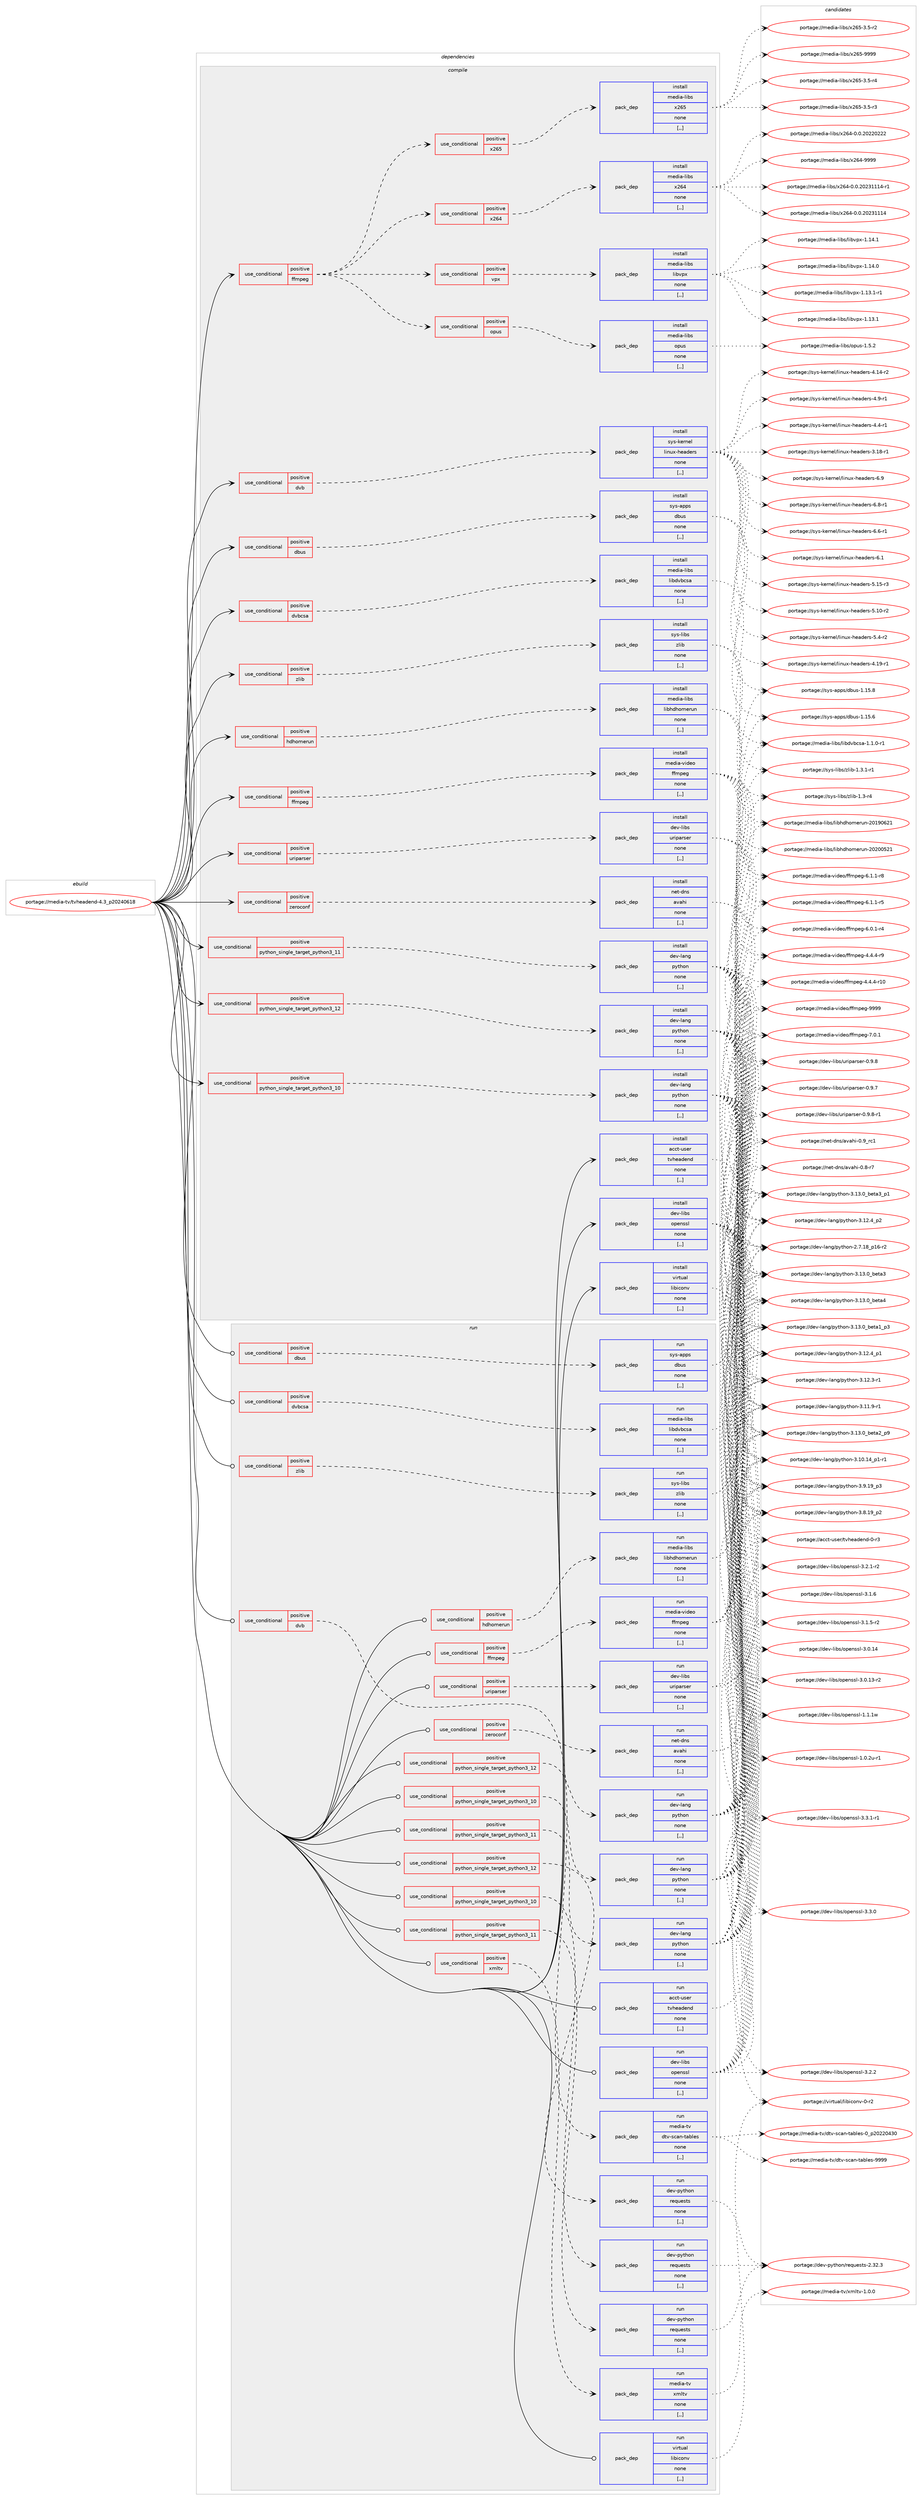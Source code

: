 digraph prolog {

# *************
# Graph options
# *************

newrank=true;
concentrate=true;
compound=true;
graph [rankdir=LR,fontname=Helvetica,fontsize=10,ranksep=1.5];#, ranksep=2.5, nodesep=0.2];
edge  [arrowhead=vee];
node  [fontname=Helvetica,fontsize=10];

# **********
# The ebuild
# **********

subgraph cluster_leftcol {
color=gray;
label=<<i>ebuild</i>>;
id [label="portage://media-tv/tvheadend-4.3_p20240618", color=red, width=4, href="../media-tv/tvheadend-4.3_p20240618.svg"];
}

# ****************
# The dependencies
# ****************

subgraph cluster_midcol {
color=gray;
label=<<i>dependencies</i>>;
subgraph cluster_compile {
fillcolor="#eeeeee";
style=filled;
label=<<i>compile</i>>;
subgraph cond82391 {
dependency324276 [label=<<TABLE BORDER="0" CELLBORDER="1" CELLSPACING="0" CELLPADDING="4"><TR><TD ROWSPAN="3" CELLPADDING="10">use_conditional</TD></TR><TR><TD>positive</TD></TR><TR><TD>dbus</TD></TR></TABLE>>, shape=none, color=red];
subgraph pack239380 {
dependency324277 [label=<<TABLE BORDER="0" CELLBORDER="1" CELLSPACING="0" CELLPADDING="4" WIDTH="220"><TR><TD ROWSPAN="6" CELLPADDING="30">pack_dep</TD></TR><TR><TD WIDTH="110">install</TD></TR><TR><TD>sys-apps</TD></TR><TR><TD>dbus</TD></TR><TR><TD>none</TD></TR><TR><TD>[,,]</TD></TR></TABLE>>, shape=none, color=blue];
}
dependency324276:e -> dependency324277:w [weight=20,style="dashed",arrowhead="vee"];
}
id:e -> dependency324276:w [weight=20,style="solid",arrowhead="vee"];
subgraph cond82392 {
dependency324278 [label=<<TABLE BORDER="0" CELLBORDER="1" CELLSPACING="0" CELLPADDING="4"><TR><TD ROWSPAN="3" CELLPADDING="10">use_conditional</TD></TR><TR><TD>positive</TD></TR><TR><TD>dvb</TD></TR></TABLE>>, shape=none, color=red];
subgraph pack239381 {
dependency324279 [label=<<TABLE BORDER="0" CELLBORDER="1" CELLSPACING="0" CELLPADDING="4" WIDTH="220"><TR><TD ROWSPAN="6" CELLPADDING="30">pack_dep</TD></TR><TR><TD WIDTH="110">install</TD></TR><TR><TD>sys-kernel</TD></TR><TR><TD>linux-headers</TD></TR><TR><TD>none</TD></TR><TR><TD>[,,]</TD></TR></TABLE>>, shape=none, color=blue];
}
dependency324278:e -> dependency324279:w [weight=20,style="dashed",arrowhead="vee"];
}
id:e -> dependency324278:w [weight=20,style="solid",arrowhead="vee"];
subgraph cond82393 {
dependency324280 [label=<<TABLE BORDER="0" CELLBORDER="1" CELLSPACING="0" CELLPADDING="4"><TR><TD ROWSPAN="3" CELLPADDING="10">use_conditional</TD></TR><TR><TD>positive</TD></TR><TR><TD>dvbcsa</TD></TR></TABLE>>, shape=none, color=red];
subgraph pack239382 {
dependency324281 [label=<<TABLE BORDER="0" CELLBORDER="1" CELLSPACING="0" CELLPADDING="4" WIDTH="220"><TR><TD ROWSPAN="6" CELLPADDING="30">pack_dep</TD></TR><TR><TD WIDTH="110">install</TD></TR><TR><TD>media-libs</TD></TR><TR><TD>libdvbcsa</TD></TR><TR><TD>none</TD></TR><TR><TD>[,,]</TD></TR></TABLE>>, shape=none, color=blue];
}
dependency324280:e -> dependency324281:w [weight=20,style="dashed",arrowhead="vee"];
}
id:e -> dependency324280:w [weight=20,style="solid",arrowhead="vee"];
subgraph cond82394 {
dependency324282 [label=<<TABLE BORDER="0" CELLBORDER="1" CELLSPACING="0" CELLPADDING="4"><TR><TD ROWSPAN="3" CELLPADDING="10">use_conditional</TD></TR><TR><TD>positive</TD></TR><TR><TD>ffmpeg</TD></TR></TABLE>>, shape=none, color=red];
subgraph cond82395 {
dependency324283 [label=<<TABLE BORDER="0" CELLBORDER="1" CELLSPACING="0" CELLPADDING="4"><TR><TD ROWSPAN="3" CELLPADDING="10">use_conditional</TD></TR><TR><TD>positive</TD></TR><TR><TD>opus</TD></TR></TABLE>>, shape=none, color=red];
subgraph pack239383 {
dependency324284 [label=<<TABLE BORDER="0" CELLBORDER="1" CELLSPACING="0" CELLPADDING="4" WIDTH="220"><TR><TD ROWSPAN="6" CELLPADDING="30">pack_dep</TD></TR><TR><TD WIDTH="110">install</TD></TR><TR><TD>media-libs</TD></TR><TR><TD>opus</TD></TR><TR><TD>none</TD></TR><TR><TD>[,,]</TD></TR></TABLE>>, shape=none, color=blue];
}
dependency324283:e -> dependency324284:w [weight=20,style="dashed",arrowhead="vee"];
}
dependency324282:e -> dependency324283:w [weight=20,style="dashed",arrowhead="vee"];
subgraph cond82396 {
dependency324285 [label=<<TABLE BORDER="0" CELLBORDER="1" CELLSPACING="0" CELLPADDING="4"><TR><TD ROWSPAN="3" CELLPADDING="10">use_conditional</TD></TR><TR><TD>positive</TD></TR><TR><TD>vpx</TD></TR></TABLE>>, shape=none, color=red];
subgraph pack239384 {
dependency324286 [label=<<TABLE BORDER="0" CELLBORDER="1" CELLSPACING="0" CELLPADDING="4" WIDTH="220"><TR><TD ROWSPAN="6" CELLPADDING="30">pack_dep</TD></TR><TR><TD WIDTH="110">install</TD></TR><TR><TD>media-libs</TD></TR><TR><TD>libvpx</TD></TR><TR><TD>none</TD></TR><TR><TD>[,,]</TD></TR></TABLE>>, shape=none, color=blue];
}
dependency324285:e -> dependency324286:w [weight=20,style="dashed",arrowhead="vee"];
}
dependency324282:e -> dependency324285:w [weight=20,style="dashed",arrowhead="vee"];
subgraph cond82397 {
dependency324287 [label=<<TABLE BORDER="0" CELLBORDER="1" CELLSPACING="0" CELLPADDING="4"><TR><TD ROWSPAN="3" CELLPADDING="10">use_conditional</TD></TR><TR><TD>positive</TD></TR><TR><TD>x264</TD></TR></TABLE>>, shape=none, color=red];
subgraph pack239385 {
dependency324288 [label=<<TABLE BORDER="0" CELLBORDER="1" CELLSPACING="0" CELLPADDING="4" WIDTH="220"><TR><TD ROWSPAN="6" CELLPADDING="30">pack_dep</TD></TR><TR><TD WIDTH="110">install</TD></TR><TR><TD>media-libs</TD></TR><TR><TD>x264</TD></TR><TR><TD>none</TD></TR><TR><TD>[,,]</TD></TR></TABLE>>, shape=none, color=blue];
}
dependency324287:e -> dependency324288:w [weight=20,style="dashed",arrowhead="vee"];
}
dependency324282:e -> dependency324287:w [weight=20,style="dashed",arrowhead="vee"];
subgraph cond82398 {
dependency324289 [label=<<TABLE BORDER="0" CELLBORDER="1" CELLSPACING="0" CELLPADDING="4"><TR><TD ROWSPAN="3" CELLPADDING="10">use_conditional</TD></TR><TR><TD>positive</TD></TR><TR><TD>x265</TD></TR></TABLE>>, shape=none, color=red];
subgraph pack239386 {
dependency324290 [label=<<TABLE BORDER="0" CELLBORDER="1" CELLSPACING="0" CELLPADDING="4" WIDTH="220"><TR><TD ROWSPAN="6" CELLPADDING="30">pack_dep</TD></TR><TR><TD WIDTH="110">install</TD></TR><TR><TD>media-libs</TD></TR><TR><TD>x265</TD></TR><TR><TD>none</TD></TR><TR><TD>[,,]</TD></TR></TABLE>>, shape=none, color=blue];
}
dependency324289:e -> dependency324290:w [weight=20,style="dashed",arrowhead="vee"];
}
dependency324282:e -> dependency324289:w [weight=20,style="dashed",arrowhead="vee"];
}
id:e -> dependency324282:w [weight=20,style="solid",arrowhead="vee"];
subgraph cond82399 {
dependency324291 [label=<<TABLE BORDER="0" CELLBORDER="1" CELLSPACING="0" CELLPADDING="4"><TR><TD ROWSPAN="3" CELLPADDING="10">use_conditional</TD></TR><TR><TD>positive</TD></TR><TR><TD>ffmpeg</TD></TR></TABLE>>, shape=none, color=red];
subgraph pack239387 {
dependency324292 [label=<<TABLE BORDER="0" CELLBORDER="1" CELLSPACING="0" CELLPADDING="4" WIDTH="220"><TR><TD ROWSPAN="6" CELLPADDING="30">pack_dep</TD></TR><TR><TD WIDTH="110">install</TD></TR><TR><TD>media-video</TD></TR><TR><TD>ffmpeg</TD></TR><TR><TD>none</TD></TR><TR><TD>[,,]</TD></TR></TABLE>>, shape=none, color=blue];
}
dependency324291:e -> dependency324292:w [weight=20,style="dashed",arrowhead="vee"];
}
id:e -> dependency324291:w [weight=20,style="solid",arrowhead="vee"];
subgraph cond82400 {
dependency324293 [label=<<TABLE BORDER="0" CELLBORDER="1" CELLSPACING="0" CELLPADDING="4"><TR><TD ROWSPAN="3" CELLPADDING="10">use_conditional</TD></TR><TR><TD>positive</TD></TR><TR><TD>hdhomerun</TD></TR></TABLE>>, shape=none, color=red];
subgraph pack239388 {
dependency324294 [label=<<TABLE BORDER="0" CELLBORDER="1" CELLSPACING="0" CELLPADDING="4" WIDTH="220"><TR><TD ROWSPAN="6" CELLPADDING="30">pack_dep</TD></TR><TR><TD WIDTH="110">install</TD></TR><TR><TD>media-libs</TD></TR><TR><TD>libhdhomerun</TD></TR><TR><TD>none</TD></TR><TR><TD>[,,]</TD></TR></TABLE>>, shape=none, color=blue];
}
dependency324293:e -> dependency324294:w [weight=20,style="dashed",arrowhead="vee"];
}
id:e -> dependency324293:w [weight=20,style="solid",arrowhead="vee"];
subgraph cond82401 {
dependency324295 [label=<<TABLE BORDER="0" CELLBORDER="1" CELLSPACING="0" CELLPADDING="4"><TR><TD ROWSPAN="3" CELLPADDING="10">use_conditional</TD></TR><TR><TD>positive</TD></TR><TR><TD>python_single_target_python3_10</TD></TR></TABLE>>, shape=none, color=red];
subgraph pack239389 {
dependency324296 [label=<<TABLE BORDER="0" CELLBORDER="1" CELLSPACING="0" CELLPADDING="4" WIDTH="220"><TR><TD ROWSPAN="6" CELLPADDING="30">pack_dep</TD></TR><TR><TD WIDTH="110">install</TD></TR><TR><TD>dev-lang</TD></TR><TR><TD>python</TD></TR><TR><TD>none</TD></TR><TR><TD>[,,]</TD></TR></TABLE>>, shape=none, color=blue];
}
dependency324295:e -> dependency324296:w [weight=20,style="dashed",arrowhead="vee"];
}
id:e -> dependency324295:w [weight=20,style="solid",arrowhead="vee"];
subgraph cond82402 {
dependency324297 [label=<<TABLE BORDER="0" CELLBORDER="1" CELLSPACING="0" CELLPADDING="4"><TR><TD ROWSPAN="3" CELLPADDING="10">use_conditional</TD></TR><TR><TD>positive</TD></TR><TR><TD>python_single_target_python3_11</TD></TR></TABLE>>, shape=none, color=red];
subgraph pack239390 {
dependency324298 [label=<<TABLE BORDER="0" CELLBORDER="1" CELLSPACING="0" CELLPADDING="4" WIDTH="220"><TR><TD ROWSPAN="6" CELLPADDING="30">pack_dep</TD></TR><TR><TD WIDTH="110">install</TD></TR><TR><TD>dev-lang</TD></TR><TR><TD>python</TD></TR><TR><TD>none</TD></TR><TR><TD>[,,]</TD></TR></TABLE>>, shape=none, color=blue];
}
dependency324297:e -> dependency324298:w [weight=20,style="dashed",arrowhead="vee"];
}
id:e -> dependency324297:w [weight=20,style="solid",arrowhead="vee"];
subgraph cond82403 {
dependency324299 [label=<<TABLE BORDER="0" CELLBORDER="1" CELLSPACING="0" CELLPADDING="4"><TR><TD ROWSPAN="3" CELLPADDING="10">use_conditional</TD></TR><TR><TD>positive</TD></TR><TR><TD>python_single_target_python3_12</TD></TR></TABLE>>, shape=none, color=red];
subgraph pack239391 {
dependency324300 [label=<<TABLE BORDER="0" CELLBORDER="1" CELLSPACING="0" CELLPADDING="4" WIDTH="220"><TR><TD ROWSPAN="6" CELLPADDING="30">pack_dep</TD></TR><TR><TD WIDTH="110">install</TD></TR><TR><TD>dev-lang</TD></TR><TR><TD>python</TD></TR><TR><TD>none</TD></TR><TR><TD>[,,]</TD></TR></TABLE>>, shape=none, color=blue];
}
dependency324299:e -> dependency324300:w [weight=20,style="dashed",arrowhead="vee"];
}
id:e -> dependency324299:w [weight=20,style="solid",arrowhead="vee"];
subgraph cond82404 {
dependency324301 [label=<<TABLE BORDER="0" CELLBORDER="1" CELLSPACING="0" CELLPADDING="4"><TR><TD ROWSPAN="3" CELLPADDING="10">use_conditional</TD></TR><TR><TD>positive</TD></TR><TR><TD>uriparser</TD></TR></TABLE>>, shape=none, color=red];
subgraph pack239392 {
dependency324302 [label=<<TABLE BORDER="0" CELLBORDER="1" CELLSPACING="0" CELLPADDING="4" WIDTH="220"><TR><TD ROWSPAN="6" CELLPADDING="30">pack_dep</TD></TR><TR><TD WIDTH="110">install</TD></TR><TR><TD>dev-libs</TD></TR><TR><TD>uriparser</TD></TR><TR><TD>none</TD></TR><TR><TD>[,,]</TD></TR></TABLE>>, shape=none, color=blue];
}
dependency324301:e -> dependency324302:w [weight=20,style="dashed",arrowhead="vee"];
}
id:e -> dependency324301:w [weight=20,style="solid",arrowhead="vee"];
subgraph cond82405 {
dependency324303 [label=<<TABLE BORDER="0" CELLBORDER="1" CELLSPACING="0" CELLPADDING="4"><TR><TD ROWSPAN="3" CELLPADDING="10">use_conditional</TD></TR><TR><TD>positive</TD></TR><TR><TD>zeroconf</TD></TR></TABLE>>, shape=none, color=red];
subgraph pack239393 {
dependency324304 [label=<<TABLE BORDER="0" CELLBORDER="1" CELLSPACING="0" CELLPADDING="4" WIDTH="220"><TR><TD ROWSPAN="6" CELLPADDING="30">pack_dep</TD></TR><TR><TD WIDTH="110">install</TD></TR><TR><TD>net-dns</TD></TR><TR><TD>avahi</TD></TR><TR><TD>none</TD></TR><TR><TD>[,,]</TD></TR></TABLE>>, shape=none, color=blue];
}
dependency324303:e -> dependency324304:w [weight=20,style="dashed",arrowhead="vee"];
}
id:e -> dependency324303:w [weight=20,style="solid",arrowhead="vee"];
subgraph cond82406 {
dependency324305 [label=<<TABLE BORDER="0" CELLBORDER="1" CELLSPACING="0" CELLPADDING="4"><TR><TD ROWSPAN="3" CELLPADDING="10">use_conditional</TD></TR><TR><TD>positive</TD></TR><TR><TD>zlib</TD></TR></TABLE>>, shape=none, color=red];
subgraph pack239394 {
dependency324306 [label=<<TABLE BORDER="0" CELLBORDER="1" CELLSPACING="0" CELLPADDING="4" WIDTH="220"><TR><TD ROWSPAN="6" CELLPADDING="30">pack_dep</TD></TR><TR><TD WIDTH="110">install</TD></TR><TR><TD>sys-libs</TD></TR><TR><TD>zlib</TD></TR><TR><TD>none</TD></TR><TR><TD>[,,]</TD></TR></TABLE>>, shape=none, color=blue];
}
dependency324305:e -> dependency324306:w [weight=20,style="dashed",arrowhead="vee"];
}
id:e -> dependency324305:w [weight=20,style="solid",arrowhead="vee"];
subgraph pack239395 {
dependency324307 [label=<<TABLE BORDER="0" CELLBORDER="1" CELLSPACING="0" CELLPADDING="4" WIDTH="220"><TR><TD ROWSPAN="6" CELLPADDING="30">pack_dep</TD></TR><TR><TD WIDTH="110">install</TD></TR><TR><TD>acct-user</TD></TR><TR><TD>tvheadend</TD></TR><TR><TD>none</TD></TR><TR><TD>[,,]</TD></TR></TABLE>>, shape=none, color=blue];
}
id:e -> dependency324307:w [weight=20,style="solid",arrowhead="vee"];
subgraph pack239396 {
dependency324308 [label=<<TABLE BORDER="0" CELLBORDER="1" CELLSPACING="0" CELLPADDING="4" WIDTH="220"><TR><TD ROWSPAN="6" CELLPADDING="30">pack_dep</TD></TR><TR><TD WIDTH="110">install</TD></TR><TR><TD>dev-libs</TD></TR><TR><TD>openssl</TD></TR><TR><TD>none</TD></TR><TR><TD>[,,]</TD></TR></TABLE>>, shape=none, color=blue];
}
id:e -> dependency324308:w [weight=20,style="solid",arrowhead="vee"];
subgraph pack239397 {
dependency324309 [label=<<TABLE BORDER="0" CELLBORDER="1" CELLSPACING="0" CELLPADDING="4" WIDTH="220"><TR><TD ROWSPAN="6" CELLPADDING="30">pack_dep</TD></TR><TR><TD WIDTH="110">install</TD></TR><TR><TD>virtual</TD></TR><TR><TD>libiconv</TD></TR><TR><TD>none</TD></TR><TR><TD>[,,]</TD></TR></TABLE>>, shape=none, color=blue];
}
id:e -> dependency324309:w [weight=20,style="solid",arrowhead="vee"];
}
subgraph cluster_compileandrun {
fillcolor="#eeeeee";
style=filled;
label=<<i>compile and run</i>>;
}
subgraph cluster_run {
fillcolor="#eeeeee";
style=filled;
label=<<i>run</i>>;
subgraph cond82407 {
dependency324310 [label=<<TABLE BORDER="0" CELLBORDER="1" CELLSPACING="0" CELLPADDING="4"><TR><TD ROWSPAN="3" CELLPADDING="10">use_conditional</TD></TR><TR><TD>positive</TD></TR><TR><TD>dbus</TD></TR></TABLE>>, shape=none, color=red];
subgraph pack239398 {
dependency324311 [label=<<TABLE BORDER="0" CELLBORDER="1" CELLSPACING="0" CELLPADDING="4" WIDTH="220"><TR><TD ROWSPAN="6" CELLPADDING="30">pack_dep</TD></TR><TR><TD WIDTH="110">run</TD></TR><TR><TD>sys-apps</TD></TR><TR><TD>dbus</TD></TR><TR><TD>none</TD></TR><TR><TD>[,,]</TD></TR></TABLE>>, shape=none, color=blue];
}
dependency324310:e -> dependency324311:w [weight=20,style="dashed",arrowhead="vee"];
}
id:e -> dependency324310:w [weight=20,style="solid",arrowhead="odot"];
subgraph cond82408 {
dependency324312 [label=<<TABLE BORDER="0" CELLBORDER="1" CELLSPACING="0" CELLPADDING="4"><TR><TD ROWSPAN="3" CELLPADDING="10">use_conditional</TD></TR><TR><TD>positive</TD></TR><TR><TD>dvb</TD></TR></TABLE>>, shape=none, color=red];
subgraph pack239399 {
dependency324313 [label=<<TABLE BORDER="0" CELLBORDER="1" CELLSPACING="0" CELLPADDING="4" WIDTH="220"><TR><TD ROWSPAN="6" CELLPADDING="30">pack_dep</TD></TR><TR><TD WIDTH="110">run</TD></TR><TR><TD>media-tv</TD></TR><TR><TD>dtv-scan-tables</TD></TR><TR><TD>none</TD></TR><TR><TD>[,,]</TD></TR></TABLE>>, shape=none, color=blue];
}
dependency324312:e -> dependency324313:w [weight=20,style="dashed",arrowhead="vee"];
}
id:e -> dependency324312:w [weight=20,style="solid",arrowhead="odot"];
subgraph cond82409 {
dependency324314 [label=<<TABLE BORDER="0" CELLBORDER="1" CELLSPACING="0" CELLPADDING="4"><TR><TD ROWSPAN="3" CELLPADDING="10">use_conditional</TD></TR><TR><TD>positive</TD></TR><TR><TD>dvbcsa</TD></TR></TABLE>>, shape=none, color=red];
subgraph pack239400 {
dependency324315 [label=<<TABLE BORDER="0" CELLBORDER="1" CELLSPACING="0" CELLPADDING="4" WIDTH="220"><TR><TD ROWSPAN="6" CELLPADDING="30">pack_dep</TD></TR><TR><TD WIDTH="110">run</TD></TR><TR><TD>media-libs</TD></TR><TR><TD>libdvbcsa</TD></TR><TR><TD>none</TD></TR><TR><TD>[,,]</TD></TR></TABLE>>, shape=none, color=blue];
}
dependency324314:e -> dependency324315:w [weight=20,style="dashed",arrowhead="vee"];
}
id:e -> dependency324314:w [weight=20,style="solid",arrowhead="odot"];
subgraph cond82410 {
dependency324316 [label=<<TABLE BORDER="0" CELLBORDER="1" CELLSPACING="0" CELLPADDING="4"><TR><TD ROWSPAN="3" CELLPADDING="10">use_conditional</TD></TR><TR><TD>positive</TD></TR><TR><TD>ffmpeg</TD></TR></TABLE>>, shape=none, color=red];
subgraph pack239401 {
dependency324317 [label=<<TABLE BORDER="0" CELLBORDER="1" CELLSPACING="0" CELLPADDING="4" WIDTH="220"><TR><TD ROWSPAN="6" CELLPADDING="30">pack_dep</TD></TR><TR><TD WIDTH="110">run</TD></TR><TR><TD>media-video</TD></TR><TR><TD>ffmpeg</TD></TR><TR><TD>none</TD></TR><TR><TD>[,,]</TD></TR></TABLE>>, shape=none, color=blue];
}
dependency324316:e -> dependency324317:w [weight=20,style="dashed",arrowhead="vee"];
}
id:e -> dependency324316:w [weight=20,style="solid",arrowhead="odot"];
subgraph cond82411 {
dependency324318 [label=<<TABLE BORDER="0" CELLBORDER="1" CELLSPACING="0" CELLPADDING="4"><TR><TD ROWSPAN="3" CELLPADDING="10">use_conditional</TD></TR><TR><TD>positive</TD></TR><TR><TD>hdhomerun</TD></TR></TABLE>>, shape=none, color=red];
subgraph pack239402 {
dependency324319 [label=<<TABLE BORDER="0" CELLBORDER="1" CELLSPACING="0" CELLPADDING="4" WIDTH="220"><TR><TD ROWSPAN="6" CELLPADDING="30">pack_dep</TD></TR><TR><TD WIDTH="110">run</TD></TR><TR><TD>media-libs</TD></TR><TR><TD>libhdhomerun</TD></TR><TR><TD>none</TD></TR><TR><TD>[,,]</TD></TR></TABLE>>, shape=none, color=blue];
}
dependency324318:e -> dependency324319:w [weight=20,style="dashed",arrowhead="vee"];
}
id:e -> dependency324318:w [weight=20,style="solid",arrowhead="odot"];
subgraph cond82412 {
dependency324320 [label=<<TABLE BORDER="0" CELLBORDER="1" CELLSPACING="0" CELLPADDING="4"><TR><TD ROWSPAN="3" CELLPADDING="10">use_conditional</TD></TR><TR><TD>positive</TD></TR><TR><TD>python_single_target_python3_10</TD></TR></TABLE>>, shape=none, color=red];
subgraph pack239403 {
dependency324321 [label=<<TABLE BORDER="0" CELLBORDER="1" CELLSPACING="0" CELLPADDING="4" WIDTH="220"><TR><TD ROWSPAN="6" CELLPADDING="30">pack_dep</TD></TR><TR><TD WIDTH="110">run</TD></TR><TR><TD>dev-lang</TD></TR><TR><TD>python</TD></TR><TR><TD>none</TD></TR><TR><TD>[,,]</TD></TR></TABLE>>, shape=none, color=blue];
}
dependency324320:e -> dependency324321:w [weight=20,style="dashed",arrowhead="vee"];
}
id:e -> dependency324320:w [weight=20,style="solid",arrowhead="odot"];
subgraph cond82413 {
dependency324322 [label=<<TABLE BORDER="0" CELLBORDER="1" CELLSPACING="0" CELLPADDING="4"><TR><TD ROWSPAN="3" CELLPADDING="10">use_conditional</TD></TR><TR><TD>positive</TD></TR><TR><TD>python_single_target_python3_10</TD></TR></TABLE>>, shape=none, color=red];
subgraph pack239404 {
dependency324323 [label=<<TABLE BORDER="0" CELLBORDER="1" CELLSPACING="0" CELLPADDING="4" WIDTH="220"><TR><TD ROWSPAN="6" CELLPADDING="30">pack_dep</TD></TR><TR><TD WIDTH="110">run</TD></TR><TR><TD>dev-python</TD></TR><TR><TD>requests</TD></TR><TR><TD>none</TD></TR><TR><TD>[,,]</TD></TR></TABLE>>, shape=none, color=blue];
}
dependency324322:e -> dependency324323:w [weight=20,style="dashed",arrowhead="vee"];
}
id:e -> dependency324322:w [weight=20,style="solid",arrowhead="odot"];
subgraph cond82414 {
dependency324324 [label=<<TABLE BORDER="0" CELLBORDER="1" CELLSPACING="0" CELLPADDING="4"><TR><TD ROWSPAN="3" CELLPADDING="10">use_conditional</TD></TR><TR><TD>positive</TD></TR><TR><TD>python_single_target_python3_11</TD></TR></TABLE>>, shape=none, color=red];
subgraph pack239405 {
dependency324325 [label=<<TABLE BORDER="0" CELLBORDER="1" CELLSPACING="0" CELLPADDING="4" WIDTH="220"><TR><TD ROWSPAN="6" CELLPADDING="30">pack_dep</TD></TR><TR><TD WIDTH="110">run</TD></TR><TR><TD>dev-lang</TD></TR><TR><TD>python</TD></TR><TR><TD>none</TD></TR><TR><TD>[,,]</TD></TR></TABLE>>, shape=none, color=blue];
}
dependency324324:e -> dependency324325:w [weight=20,style="dashed",arrowhead="vee"];
}
id:e -> dependency324324:w [weight=20,style="solid",arrowhead="odot"];
subgraph cond82415 {
dependency324326 [label=<<TABLE BORDER="0" CELLBORDER="1" CELLSPACING="0" CELLPADDING="4"><TR><TD ROWSPAN="3" CELLPADDING="10">use_conditional</TD></TR><TR><TD>positive</TD></TR><TR><TD>python_single_target_python3_11</TD></TR></TABLE>>, shape=none, color=red];
subgraph pack239406 {
dependency324327 [label=<<TABLE BORDER="0" CELLBORDER="1" CELLSPACING="0" CELLPADDING="4" WIDTH="220"><TR><TD ROWSPAN="6" CELLPADDING="30">pack_dep</TD></TR><TR><TD WIDTH="110">run</TD></TR><TR><TD>dev-python</TD></TR><TR><TD>requests</TD></TR><TR><TD>none</TD></TR><TR><TD>[,,]</TD></TR></TABLE>>, shape=none, color=blue];
}
dependency324326:e -> dependency324327:w [weight=20,style="dashed",arrowhead="vee"];
}
id:e -> dependency324326:w [weight=20,style="solid",arrowhead="odot"];
subgraph cond82416 {
dependency324328 [label=<<TABLE BORDER="0" CELLBORDER="1" CELLSPACING="0" CELLPADDING="4"><TR><TD ROWSPAN="3" CELLPADDING="10">use_conditional</TD></TR><TR><TD>positive</TD></TR><TR><TD>python_single_target_python3_12</TD></TR></TABLE>>, shape=none, color=red];
subgraph pack239407 {
dependency324329 [label=<<TABLE BORDER="0" CELLBORDER="1" CELLSPACING="0" CELLPADDING="4" WIDTH="220"><TR><TD ROWSPAN="6" CELLPADDING="30">pack_dep</TD></TR><TR><TD WIDTH="110">run</TD></TR><TR><TD>dev-lang</TD></TR><TR><TD>python</TD></TR><TR><TD>none</TD></TR><TR><TD>[,,]</TD></TR></TABLE>>, shape=none, color=blue];
}
dependency324328:e -> dependency324329:w [weight=20,style="dashed",arrowhead="vee"];
}
id:e -> dependency324328:w [weight=20,style="solid",arrowhead="odot"];
subgraph cond82417 {
dependency324330 [label=<<TABLE BORDER="0" CELLBORDER="1" CELLSPACING="0" CELLPADDING="4"><TR><TD ROWSPAN="3" CELLPADDING="10">use_conditional</TD></TR><TR><TD>positive</TD></TR><TR><TD>python_single_target_python3_12</TD></TR></TABLE>>, shape=none, color=red];
subgraph pack239408 {
dependency324331 [label=<<TABLE BORDER="0" CELLBORDER="1" CELLSPACING="0" CELLPADDING="4" WIDTH="220"><TR><TD ROWSPAN="6" CELLPADDING="30">pack_dep</TD></TR><TR><TD WIDTH="110">run</TD></TR><TR><TD>dev-python</TD></TR><TR><TD>requests</TD></TR><TR><TD>none</TD></TR><TR><TD>[,,]</TD></TR></TABLE>>, shape=none, color=blue];
}
dependency324330:e -> dependency324331:w [weight=20,style="dashed",arrowhead="vee"];
}
id:e -> dependency324330:w [weight=20,style="solid",arrowhead="odot"];
subgraph cond82418 {
dependency324332 [label=<<TABLE BORDER="0" CELLBORDER="1" CELLSPACING="0" CELLPADDING="4"><TR><TD ROWSPAN="3" CELLPADDING="10">use_conditional</TD></TR><TR><TD>positive</TD></TR><TR><TD>uriparser</TD></TR></TABLE>>, shape=none, color=red];
subgraph pack239409 {
dependency324333 [label=<<TABLE BORDER="0" CELLBORDER="1" CELLSPACING="0" CELLPADDING="4" WIDTH="220"><TR><TD ROWSPAN="6" CELLPADDING="30">pack_dep</TD></TR><TR><TD WIDTH="110">run</TD></TR><TR><TD>dev-libs</TD></TR><TR><TD>uriparser</TD></TR><TR><TD>none</TD></TR><TR><TD>[,,]</TD></TR></TABLE>>, shape=none, color=blue];
}
dependency324332:e -> dependency324333:w [weight=20,style="dashed",arrowhead="vee"];
}
id:e -> dependency324332:w [weight=20,style="solid",arrowhead="odot"];
subgraph cond82419 {
dependency324334 [label=<<TABLE BORDER="0" CELLBORDER="1" CELLSPACING="0" CELLPADDING="4"><TR><TD ROWSPAN="3" CELLPADDING="10">use_conditional</TD></TR><TR><TD>positive</TD></TR><TR><TD>xmltv</TD></TR></TABLE>>, shape=none, color=red];
subgraph pack239410 {
dependency324335 [label=<<TABLE BORDER="0" CELLBORDER="1" CELLSPACING="0" CELLPADDING="4" WIDTH="220"><TR><TD ROWSPAN="6" CELLPADDING="30">pack_dep</TD></TR><TR><TD WIDTH="110">run</TD></TR><TR><TD>media-tv</TD></TR><TR><TD>xmltv</TD></TR><TR><TD>none</TD></TR><TR><TD>[,,]</TD></TR></TABLE>>, shape=none, color=blue];
}
dependency324334:e -> dependency324335:w [weight=20,style="dashed",arrowhead="vee"];
}
id:e -> dependency324334:w [weight=20,style="solid",arrowhead="odot"];
subgraph cond82420 {
dependency324336 [label=<<TABLE BORDER="0" CELLBORDER="1" CELLSPACING="0" CELLPADDING="4"><TR><TD ROWSPAN="3" CELLPADDING="10">use_conditional</TD></TR><TR><TD>positive</TD></TR><TR><TD>zeroconf</TD></TR></TABLE>>, shape=none, color=red];
subgraph pack239411 {
dependency324337 [label=<<TABLE BORDER="0" CELLBORDER="1" CELLSPACING="0" CELLPADDING="4" WIDTH="220"><TR><TD ROWSPAN="6" CELLPADDING="30">pack_dep</TD></TR><TR><TD WIDTH="110">run</TD></TR><TR><TD>net-dns</TD></TR><TR><TD>avahi</TD></TR><TR><TD>none</TD></TR><TR><TD>[,,]</TD></TR></TABLE>>, shape=none, color=blue];
}
dependency324336:e -> dependency324337:w [weight=20,style="dashed",arrowhead="vee"];
}
id:e -> dependency324336:w [weight=20,style="solid",arrowhead="odot"];
subgraph cond82421 {
dependency324338 [label=<<TABLE BORDER="0" CELLBORDER="1" CELLSPACING="0" CELLPADDING="4"><TR><TD ROWSPAN="3" CELLPADDING="10">use_conditional</TD></TR><TR><TD>positive</TD></TR><TR><TD>zlib</TD></TR></TABLE>>, shape=none, color=red];
subgraph pack239412 {
dependency324339 [label=<<TABLE BORDER="0" CELLBORDER="1" CELLSPACING="0" CELLPADDING="4" WIDTH="220"><TR><TD ROWSPAN="6" CELLPADDING="30">pack_dep</TD></TR><TR><TD WIDTH="110">run</TD></TR><TR><TD>sys-libs</TD></TR><TR><TD>zlib</TD></TR><TR><TD>none</TD></TR><TR><TD>[,,]</TD></TR></TABLE>>, shape=none, color=blue];
}
dependency324338:e -> dependency324339:w [weight=20,style="dashed",arrowhead="vee"];
}
id:e -> dependency324338:w [weight=20,style="solid",arrowhead="odot"];
subgraph pack239413 {
dependency324340 [label=<<TABLE BORDER="0" CELLBORDER="1" CELLSPACING="0" CELLPADDING="4" WIDTH="220"><TR><TD ROWSPAN="6" CELLPADDING="30">pack_dep</TD></TR><TR><TD WIDTH="110">run</TD></TR><TR><TD>acct-user</TD></TR><TR><TD>tvheadend</TD></TR><TR><TD>none</TD></TR><TR><TD>[,,]</TD></TR></TABLE>>, shape=none, color=blue];
}
id:e -> dependency324340:w [weight=20,style="solid",arrowhead="odot"];
subgraph pack239414 {
dependency324341 [label=<<TABLE BORDER="0" CELLBORDER="1" CELLSPACING="0" CELLPADDING="4" WIDTH="220"><TR><TD ROWSPAN="6" CELLPADDING="30">pack_dep</TD></TR><TR><TD WIDTH="110">run</TD></TR><TR><TD>dev-libs</TD></TR><TR><TD>openssl</TD></TR><TR><TD>none</TD></TR><TR><TD>[,,]</TD></TR></TABLE>>, shape=none, color=blue];
}
id:e -> dependency324341:w [weight=20,style="solid",arrowhead="odot"];
subgraph pack239415 {
dependency324342 [label=<<TABLE BORDER="0" CELLBORDER="1" CELLSPACING="0" CELLPADDING="4" WIDTH="220"><TR><TD ROWSPAN="6" CELLPADDING="30">pack_dep</TD></TR><TR><TD WIDTH="110">run</TD></TR><TR><TD>virtual</TD></TR><TR><TD>libiconv</TD></TR><TR><TD>none</TD></TR><TR><TD>[,,]</TD></TR></TABLE>>, shape=none, color=blue];
}
id:e -> dependency324342:w [weight=20,style="solid",arrowhead="odot"];
}
}

# **************
# The candidates
# **************

subgraph cluster_choices {
rank=same;
color=gray;
label=<<i>candidates</i>>;

subgraph choice239380 {
color=black;
nodesep=1;
choice1151211154597112112115471009811711545494649534656 [label="portage://sys-apps/dbus-1.15.8", color=red, width=4,href="../sys-apps/dbus-1.15.8.svg"];
choice1151211154597112112115471009811711545494649534654 [label="portage://sys-apps/dbus-1.15.6", color=red, width=4,href="../sys-apps/dbus-1.15.6.svg"];
dependency324277:e -> choice1151211154597112112115471009811711545494649534656:w [style=dotted,weight="100"];
dependency324277:e -> choice1151211154597112112115471009811711545494649534654:w [style=dotted,weight="100"];
}
subgraph choice239381 {
color=black;
nodesep=1;
choice1151211154510710111411010110847108105110117120451041019710010111411545544657 [label="portage://sys-kernel/linux-headers-6.9", color=red, width=4,href="../sys-kernel/linux-headers-6.9.svg"];
choice11512111545107101114110101108471081051101171204510410197100101114115455446564511449 [label="portage://sys-kernel/linux-headers-6.8-r1", color=red, width=4,href="../sys-kernel/linux-headers-6.8-r1.svg"];
choice11512111545107101114110101108471081051101171204510410197100101114115455446544511449 [label="portage://sys-kernel/linux-headers-6.6-r1", color=red, width=4,href="../sys-kernel/linux-headers-6.6-r1.svg"];
choice1151211154510710111411010110847108105110117120451041019710010111411545544649 [label="portage://sys-kernel/linux-headers-6.1", color=red, width=4,href="../sys-kernel/linux-headers-6.1.svg"];
choice1151211154510710111411010110847108105110117120451041019710010111411545534649534511451 [label="portage://sys-kernel/linux-headers-5.15-r3", color=red, width=4,href="../sys-kernel/linux-headers-5.15-r3.svg"];
choice1151211154510710111411010110847108105110117120451041019710010111411545534649484511450 [label="portage://sys-kernel/linux-headers-5.10-r2", color=red, width=4,href="../sys-kernel/linux-headers-5.10-r2.svg"];
choice11512111545107101114110101108471081051101171204510410197100101114115455346524511450 [label="portage://sys-kernel/linux-headers-5.4-r2", color=red, width=4,href="../sys-kernel/linux-headers-5.4-r2.svg"];
choice1151211154510710111411010110847108105110117120451041019710010111411545524649574511449 [label="portage://sys-kernel/linux-headers-4.19-r1", color=red, width=4,href="../sys-kernel/linux-headers-4.19-r1.svg"];
choice1151211154510710111411010110847108105110117120451041019710010111411545524649524511450 [label="portage://sys-kernel/linux-headers-4.14-r2", color=red, width=4,href="../sys-kernel/linux-headers-4.14-r2.svg"];
choice11512111545107101114110101108471081051101171204510410197100101114115455246574511449 [label="portage://sys-kernel/linux-headers-4.9-r1", color=red, width=4,href="../sys-kernel/linux-headers-4.9-r1.svg"];
choice11512111545107101114110101108471081051101171204510410197100101114115455246524511449 [label="portage://sys-kernel/linux-headers-4.4-r1", color=red, width=4,href="../sys-kernel/linux-headers-4.4-r1.svg"];
choice1151211154510710111411010110847108105110117120451041019710010111411545514649564511449 [label="portage://sys-kernel/linux-headers-3.18-r1", color=red, width=4,href="../sys-kernel/linux-headers-3.18-r1.svg"];
dependency324279:e -> choice1151211154510710111411010110847108105110117120451041019710010111411545544657:w [style=dotted,weight="100"];
dependency324279:e -> choice11512111545107101114110101108471081051101171204510410197100101114115455446564511449:w [style=dotted,weight="100"];
dependency324279:e -> choice11512111545107101114110101108471081051101171204510410197100101114115455446544511449:w [style=dotted,weight="100"];
dependency324279:e -> choice1151211154510710111411010110847108105110117120451041019710010111411545544649:w [style=dotted,weight="100"];
dependency324279:e -> choice1151211154510710111411010110847108105110117120451041019710010111411545534649534511451:w [style=dotted,weight="100"];
dependency324279:e -> choice1151211154510710111411010110847108105110117120451041019710010111411545534649484511450:w [style=dotted,weight="100"];
dependency324279:e -> choice11512111545107101114110101108471081051101171204510410197100101114115455346524511450:w [style=dotted,weight="100"];
dependency324279:e -> choice1151211154510710111411010110847108105110117120451041019710010111411545524649574511449:w [style=dotted,weight="100"];
dependency324279:e -> choice1151211154510710111411010110847108105110117120451041019710010111411545524649524511450:w [style=dotted,weight="100"];
dependency324279:e -> choice11512111545107101114110101108471081051101171204510410197100101114115455246574511449:w [style=dotted,weight="100"];
dependency324279:e -> choice11512111545107101114110101108471081051101171204510410197100101114115455246524511449:w [style=dotted,weight="100"];
dependency324279:e -> choice1151211154510710111411010110847108105110117120451041019710010111411545514649564511449:w [style=dotted,weight="100"];
}
subgraph choice239382 {
color=black;
nodesep=1;
choice10910110010597451081059811547108105981001189899115974549464946484511449 [label="portage://media-libs/libdvbcsa-1.1.0-r1", color=red, width=4,href="../media-libs/libdvbcsa-1.1.0-r1.svg"];
dependency324281:e -> choice10910110010597451081059811547108105981001189899115974549464946484511449:w [style=dotted,weight="100"];
}
subgraph choice239383 {
color=black;
nodesep=1;
choice10910110010597451081059811547111112117115454946534650 [label="portage://media-libs/opus-1.5.2", color=red, width=4,href="../media-libs/opus-1.5.2.svg"];
dependency324284:e -> choice10910110010597451081059811547111112117115454946534650:w [style=dotted,weight="100"];
}
subgraph choice239384 {
color=black;
nodesep=1;
choice109101100105974510810598115471081059811811212045494649524649 [label="portage://media-libs/libvpx-1.14.1", color=red, width=4,href="../media-libs/libvpx-1.14.1.svg"];
choice109101100105974510810598115471081059811811212045494649524648 [label="portage://media-libs/libvpx-1.14.0", color=red, width=4,href="../media-libs/libvpx-1.14.0.svg"];
choice1091011001059745108105981154710810598118112120454946495146494511449 [label="portage://media-libs/libvpx-1.13.1-r1", color=red, width=4,href="../media-libs/libvpx-1.13.1-r1.svg"];
choice109101100105974510810598115471081059811811212045494649514649 [label="portage://media-libs/libvpx-1.13.1", color=red, width=4,href="../media-libs/libvpx-1.13.1.svg"];
dependency324286:e -> choice109101100105974510810598115471081059811811212045494649524649:w [style=dotted,weight="100"];
dependency324286:e -> choice109101100105974510810598115471081059811811212045494649524648:w [style=dotted,weight="100"];
dependency324286:e -> choice1091011001059745108105981154710810598118112120454946495146494511449:w [style=dotted,weight="100"];
dependency324286:e -> choice109101100105974510810598115471081059811811212045494649514649:w [style=dotted,weight="100"];
}
subgraph choice239385 {
color=black;
nodesep=1;
choice109101100105974510810598115471205054524557575757 [label="portage://media-libs/x264-9999", color=red, width=4,href="../media-libs/x264-9999.svg"];
choice10910110010597451081059811547120505452454846484650485051494949524511449 [label="portage://media-libs/x264-0.0.20231114-r1", color=red, width=4,href="../media-libs/x264-0.0.20231114-r1.svg"];
choice1091011001059745108105981154712050545245484648465048505149494952 [label="portage://media-libs/x264-0.0.20231114", color=red, width=4,href="../media-libs/x264-0.0.20231114.svg"];
choice1091011001059745108105981154712050545245484648465048505048505050 [label="portage://media-libs/x264-0.0.20220222", color=red, width=4,href="../media-libs/x264-0.0.20220222.svg"];
dependency324288:e -> choice109101100105974510810598115471205054524557575757:w [style=dotted,weight="100"];
dependency324288:e -> choice10910110010597451081059811547120505452454846484650485051494949524511449:w [style=dotted,weight="100"];
dependency324288:e -> choice1091011001059745108105981154712050545245484648465048505149494952:w [style=dotted,weight="100"];
dependency324288:e -> choice1091011001059745108105981154712050545245484648465048505048505050:w [style=dotted,weight="100"];
}
subgraph choice239386 {
color=black;
nodesep=1;
choice109101100105974510810598115471205054534557575757 [label="portage://media-libs/x265-9999", color=red, width=4,href="../media-libs/x265-9999.svg"];
choice10910110010597451081059811547120505453455146534511452 [label="portage://media-libs/x265-3.5-r4", color=red, width=4,href="../media-libs/x265-3.5-r4.svg"];
choice10910110010597451081059811547120505453455146534511451 [label="portage://media-libs/x265-3.5-r3", color=red, width=4,href="../media-libs/x265-3.5-r3.svg"];
choice10910110010597451081059811547120505453455146534511450 [label="portage://media-libs/x265-3.5-r2", color=red, width=4,href="../media-libs/x265-3.5-r2.svg"];
dependency324290:e -> choice109101100105974510810598115471205054534557575757:w [style=dotted,weight="100"];
dependency324290:e -> choice10910110010597451081059811547120505453455146534511452:w [style=dotted,weight="100"];
dependency324290:e -> choice10910110010597451081059811547120505453455146534511451:w [style=dotted,weight="100"];
dependency324290:e -> choice10910110010597451081059811547120505453455146534511450:w [style=dotted,weight="100"];
}
subgraph choice239387 {
color=black;
nodesep=1;
choice1091011001059745118105100101111471021021091121011034557575757 [label="portage://media-video/ffmpeg-9999", color=red, width=4,href="../media-video/ffmpeg-9999.svg"];
choice109101100105974511810510010111147102102109112101103455546484649 [label="portage://media-video/ffmpeg-7.0.1", color=red, width=4,href="../media-video/ffmpeg-7.0.1.svg"];
choice1091011001059745118105100101111471021021091121011034554464946494511456 [label="portage://media-video/ffmpeg-6.1.1-r8", color=red, width=4,href="../media-video/ffmpeg-6.1.1-r8.svg"];
choice1091011001059745118105100101111471021021091121011034554464946494511453 [label="portage://media-video/ffmpeg-6.1.1-r5", color=red, width=4,href="../media-video/ffmpeg-6.1.1-r5.svg"];
choice1091011001059745118105100101111471021021091121011034554464846494511452 [label="portage://media-video/ffmpeg-6.0.1-r4", color=red, width=4,href="../media-video/ffmpeg-6.0.1-r4.svg"];
choice1091011001059745118105100101111471021021091121011034552465246524511457 [label="portage://media-video/ffmpeg-4.4.4-r9", color=red, width=4,href="../media-video/ffmpeg-4.4.4-r9.svg"];
choice109101100105974511810510010111147102102109112101103455246524652451144948 [label="portage://media-video/ffmpeg-4.4.4-r10", color=red, width=4,href="../media-video/ffmpeg-4.4.4-r10.svg"];
dependency324292:e -> choice1091011001059745118105100101111471021021091121011034557575757:w [style=dotted,weight="100"];
dependency324292:e -> choice109101100105974511810510010111147102102109112101103455546484649:w [style=dotted,weight="100"];
dependency324292:e -> choice1091011001059745118105100101111471021021091121011034554464946494511456:w [style=dotted,weight="100"];
dependency324292:e -> choice1091011001059745118105100101111471021021091121011034554464946494511453:w [style=dotted,weight="100"];
dependency324292:e -> choice1091011001059745118105100101111471021021091121011034554464846494511452:w [style=dotted,weight="100"];
dependency324292:e -> choice1091011001059745118105100101111471021021091121011034552465246524511457:w [style=dotted,weight="100"];
dependency324292:e -> choice109101100105974511810510010111147102102109112101103455246524652451144948:w [style=dotted,weight="100"];
}
subgraph choice239388 {
color=black;
nodesep=1;
choice1091011001059745108105981154710810598104100104111109101114117110455048504848535049 [label="portage://media-libs/libhdhomerun-20200521", color=red, width=4,href="../media-libs/libhdhomerun-20200521.svg"];
choice1091011001059745108105981154710810598104100104111109101114117110455048495748545049 [label="portage://media-libs/libhdhomerun-20190621", color=red, width=4,href="../media-libs/libhdhomerun-20190621.svg"];
dependency324294:e -> choice1091011001059745108105981154710810598104100104111109101114117110455048504848535049:w [style=dotted,weight="100"];
dependency324294:e -> choice1091011001059745108105981154710810598104100104111109101114117110455048495748545049:w [style=dotted,weight="100"];
}
subgraph choice239389 {
color=black;
nodesep=1;
choice1001011184510897110103471121211161041111104551464951464895981011169752 [label="portage://dev-lang/python-3.13.0_beta4", color=red, width=4,href="../dev-lang/python-3.13.0_beta4.svg"];
choice10010111845108971101034711212111610411111045514649514648959810111697519511249 [label="portage://dev-lang/python-3.13.0_beta3_p1", color=red, width=4,href="../dev-lang/python-3.13.0_beta3_p1.svg"];
choice1001011184510897110103471121211161041111104551464951464895981011169751 [label="portage://dev-lang/python-3.13.0_beta3", color=red, width=4,href="../dev-lang/python-3.13.0_beta3.svg"];
choice10010111845108971101034711212111610411111045514649514648959810111697509511257 [label="portage://dev-lang/python-3.13.0_beta2_p9", color=red, width=4,href="../dev-lang/python-3.13.0_beta2_p9.svg"];
choice10010111845108971101034711212111610411111045514649514648959810111697499511251 [label="portage://dev-lang/python-3.13.0_beta1_p3", color=red, width=4,href="../dev-lang/python-3.13.0_beta1_p3.svg"];
choice100101118451089711010347112121116104111110455146495046529511250 [label="portage://dev-lang/python-3.12.4_p2", color=red, width=4,href="../dev-lang/python-3.12.4_p2.svg"];
choice100101118451089711010347112121116104111110455146495046529511249 [label="portage://dev-lang/python-3.12.4_p1", color=red, width=4,href="../dev-lang/python-3.12.4_p1.svg"];
choice100101118451089711010347112121116104111110455146495046514511449 [label="portage://dev-lang/python-3.12.3-r1", color=red, width=4,href="../dev-lang/python-3.12.3-r1.svg"];
choice100101118451089711010347112121116104111110455146494946574511449 [label="portage://dev-lang/python-3.11.9-r1", color=red, width=4,href="../dev-lang/python-3.11.9-r1.svg"];
choice100101118451089711010347112121116104111110455146494846495295112494511449 [label="portage://dev-lang/python-3.10.14_p1-r1", color=red, width=4,href="../dev-lang/python-3.10.14_p1-r1.svg"];
choice100101118451089711010347112121116104111110455146574649579511251 [label="portage://dev-lang/python-3.9.19_p3", color=red, width=4,href="../dev-lang/python-3.9.19_p3.svg"];
choice100101118451089711010347112121116104111110455146564649579511250 [label="portage://dev-lang/python-3.8.19_p2", color=red, width=4,href="../dev-lang/python-3.8.19_p2.svg"];
choice100101118451089711010347112121116104111110455046554649569511249544511450 [label="portage://dev-lang/python-2.7.18_p16-r2", color=red, width=4,href="../dev-lang/python-2.7.18_p16-r2.svg"];
dependency324296:e -> choice1001011184510897110103471121211161041111104551464951464895981011169752:w [style=dotted,weight="100"];
dependency324296:e -> choice10010111845108971101034711212111610411111045514649514648959810111697519511249:w [style=dotted,weight="100"];
dependency324296:e -> choice1001011184510897110103471121211161041111104551464951464895981011169751:w [style=dotted,weight="100"];
dependency324296:e -> choice10010111845108971101034711212111610411111045514649514648959810111697509511257:w [style=dotted,weight="100"];
dependency324296:e -> choice10010111845108971101034711212111610411111045514649514648959810111697499511251:w [style=dotted,weight="100"];
dependency324296:e -> choice100101118451089711010347112121116104111110455146495046529511250:w [style=dotted,weight="100"];
dependency324296:e -> choice100101118451089711010347112121116104111110455146495046529511249:w [style=dotted,weight="100"];
dependency324296:e -> choice100101118451089711010347112121116104111110455146495046514511449:w [style=dotted,weight="100"];
dependency324296:e -> choice100101118451089711010347112121116104111110455146494946574511449:w [style=dotted,weight="100"];
dependency324296:e -> choice100101118451089711010347112121116104111110455146494846495295112494511449:w [style=dotted,weight="100"];
dependency324296:e -> choice100101118451089711010347112121116104111110455146574649579511251:w [style=dotted,weight="100"];
dependency324296:e -> choice100101118451089711010347112121116104111110455146564649579511250:w [style=dotted,weight="100"];
dependency324296:e -> choice100101118451089711010347112121116104111110455046554649569511249544511450:w [style=dotted,weight="100"];
}
subgraph choice239390 {
color=black;
nodesep=1;
choice1001011184510897110103471121211161041111104551464951464895981011169752 [label="portage://dev-lang/python-3.13.0_beta4", color=red, width=4,href="../dev-lang/python-3.13.0_beta4.svg"];
choice10010111845108971101034711212111610411111045514649514648959810111697519511249 [label="portage://dev-lang/python-3.13.0_beta3_p1", color=red, width=4,href="../dev-lang/python-3.13.0_beta3_p1.svg"];
choice1001011184510897110103471121211161041111104551464951464895981011169751 [label="portage://dev-lang/python-3.13.0_beta3", color=red, width=4,href="../dev-lang/python-3.13.0_beta3.svg"];
choice10010111845108971101034711212111610411111045514649514648959810111697509511257 [label="portage://dev-lang/python-3.13.0_beta2_p9", color=red, width=4,href="../dev-lang/python-3.13.0_beta2_p9.svg"];
choice10010111845108971101034711212111610411111045514649514648959810111697499511251 [label="portage://dev-lang/python-3.13.0_beta1_p3", color=red, width=4,href="../dev-lang/python-3.13.0_beta1_p3.svg"];
choice100101118451089711010347112121116104111110455146495046529511250 [label="portage://dev-lang/python-3.12.4_p2", color=red, width=4,href="../dev-lang/python-3.12.4_p2.svg"];
choice100101118451089711010347112121116104111110455146495046529511249 [label="portage://dev-lang/python-3.12.4_p1", color=red, width=4,href="../dev-lang/python-3.12.4_p1.svg"];
choice100101118451089711010347112121116104111110455146495046514511449 [label="portage://dev-lang/python-3.12.3-r1", color=red, width=4,href="../dev-lang/python-3.12.3-r1.svg"];
choice100101118451089711010347112121116104111110455146494946574511449 [label="portage://dev-lang/python-3.11.9-r1", color=red, width=4,href="../dev-lang/python-3.11.9-r1.svg"];
choice100101118451089711010347112121116104111110455146494846495295112494511449 [label="portage://dev-lang/python-3.10.14_p1-r1", color=red, width=4,href="../dev-lang/python-3.10.14_p1-r1.svg"];
choice100101118451089711010347112121116104111110455146574649579511251 [label="portage://dev-lang/python-3.9.19_p3", color=red, width=4,href="../dev-lang/python-3.9.19_p3.svg"];
choice100101118451089711010347112121116104111110455146564649579511250 [label="portage://dev-lang/python-3.8.19_p2", color=red, width=4,href="../dev-lang/python-3.8.19_p2.svg"];
choice100101118451089711010347112121116104111110455046554649569511249544511450 [label="portage://dev-lang/python-2.7.18_p16-r2", color=red, width=4,href="../dev-lang/python-2.7.18_p16-r2.svg"];
dependency324298:e -> choice1001011184510897110103471121211161041111104551464951464895981011169752:w [style=dotted,weight="100"];
dependency324298:e -> choice10010111845108971101034711212111610411111045514649514648959810111697519511249:w [style=dotted,weight="100"];
dependency324298:e -> choice1001011184510897110103471121211161041111104551464951464895981011169751:w [style=dotted,weight="100"];
dependency324298:e -> choice10010111845108971101034711212111610411111045514649514648959810111697509511257:w [style=dotted,weight="100"];
dependency324298:e -> choice10010111845108971101034711212111610411111045514649514648959810111697499511251:w [style=dotted,weight="100"];
dependency324298:e -> choice100101118451089711010347112121116104111110455146495046529511250:w [style=dotted,weight="100"];
dependency324298:e -> choice100101118451089711010347112121116104111110455146495046529511249:w [style=dotted,weight="100"];
dependency324298:e -> choice100101118451089711010347112121116104111110455146495046514511449:w [style=dotted,weight="100"];
dependency324298:e -> choice100101118451089711010347112121116104111110455146494946574511449:w [style=dotted,weight="100"];
dependency324298:e -> choice100101118451089711010347112121116104111110455146494846495295112494511449:w [style=dotted,weight="100"];
dependency324298:e -> choice100101118451089711010347112121116104111110455146574649579511251:w [style=dotted,weight="100"];
dependency324298:e -> choice100101118451089711010347112121116104111110455146564649579511250:w [style=dotted,weight="100"];
dependency324298:e -> choice100101118451089711010347112121116104111110455046554649569511249544511450:w [style=dotted,weight="100"];
}
subgraph choice239391 {
color=black;
nodesep=1;
choice1001011184510897110103471121211161041111104551464951464895981011169752 [label="portage://dev-lang/python-3.13.0_beta4", color=red, width=4,href="../dev-lang/python-3.13.0_beta4.svg"];
choice10010111845108971101034711212111610411111045514649514648959810111697519511249 [label="portage://dev-lang/python-3.13.0_beta3_p1", color=red, width=4,href="../dev-lang/python-3.13.0_beta3_p1.svg"];
choice1001011184510897110103471121211161041111104551464951464895981011169751 [label="portage://dev-lang/python-3.13.0_beta3", color=red, width=4,href="../dev-lang/python-3.13.0_beta3.svg"];
choice10010111845108971101034711212111610411111045514649514648959810111697509511257 [label="portage://dev-lang/python-3.13.0_beta2_p9", color=red, width=4,href="../dev-lang/python-3.13.0_beta2_p9.svg"];
choice10010111845108971101034711212111610411111045514649514648959810111697499511251 [label="portage://dev-lang/python-3.13.0_beta1_p3", color=red, width=4,href="../dev-lang/python-3.13.0_beta1_p3.svg"];
choice100101118451089711010347112121116104111110455146495046529511250 [label="portage://dev-lang/python-3.12.4_p2", color=red, width=4,href="../dev-lang/python-3.12.4_p2.svg"];
choice100101118451089711010347112121116104111110455146495046529511249 [label="portage://dev-lang/python-3.12.4_p1", color=red, width=4,href="../dev-lang/python-3.12.4_p1.svg"];
choice100101118451089711010347112121116104111110455146495046514511449 [label="portage://dev-lang/python-3.12.3-r1", color=red, width=4,href="../dev-lang/python-3.12.3-r1.svg"];
choice100101118451089711010347112121116104111110455146494946574511449 [label="portage://dev-lang/python-3.11.9-r1", color=red, width=4,href="../dev-lang/python-3.11.9-r1.svg"];
choice100101118451089711010347112121116104111110455146494846495295112494511449 [label="portage://dev-lang/python-3.10.14_p1-r1", color=red, width=4,href="../dev-lang/python-3.10.14_p1-r1.svg"];
choice100101118451089711010347112121116104111110455146574649579511251 [label="portage://dev-lang/python-3.9.19_p3", color=red, width=4,href="../dev-lang/python-3.9.19_p3.svg"];
choice100101118451089711010347112121116104111110455146564649579511250 [label="portage://dev-lang/python-3.8.19_p2", color=red, width=4,href="../dev-lang/python-3.8.19_p2.svg"];
choice100101118451089711010347112121116104111110455046554649569511249544511450 [label="portage://dev-lang/python-2.7.18_p16-r2", color=red, width=4,href="../dev-lang/python-2.7.18_p16-r2.svg"];
dependency324300:e -> choice1001011184510897110103471121211161041111104551464951464895981011169752:w [style=dotted,weight="100"];
dependency324300:e -> choice10010111845108971101034711212111610411111045514649514648959810111697519511249:w [style=dotted,weight="100"];
dependency324300:e -> choice1001011184510897110103471121211161041111104551464951464895981011169751:w [style=dotted,weight="100"];
dependency324300:e -> choice10010111845108971101034711212111610411111045514649514648959810111697509511257:w [style=dotted,weight="100"];
dependency324300:e -> choice10010111845108971101034711212111610411111045514649514648959810111697499511251:w [style=dotted,weight="100"];
dependency324300:e -> choice100101118451089711010347112121116104111110455146495046529511250:w [style=dotted,weight="100"];
dependency324300:e -> choice100101118451089711010347112121116104111110455146495046529511249:w [style=dotted,weight="100"];
dependency324300:e -> choice100101118451089711010347112121116104111110455146495046514511449:w [style=dotted,weight="100"];
dependency324300:e -> choice100101118451089711010347112121116104111110455146494946574511449:w [style=dotted,weight="100"];
dependency324300:e -> choice100101118451089711010347112121116104111110455146494846495295112494511449:w [style=dotted,weight="100"];
dependency324300:e -> choice100101118451089711010347112121116104111110455146574649579511251:w [style=dotted,weight="100"];
dependency324300:e -> choice100101118451089711010347112121116104111110455146564649579511250:w [style=dotted,weight="100"];
dependency324300:e -> choice100101118451089711010347112121116104111110455046554649569511249544511450:w [style=dotted,weight="100"];
}
subgraph choice239392 {
color=black;
nodesep=1;
choice100101118451081059811547117114105112971141151011144548465746564511449 [label="portage://dev-libs/uriparser-0.9.8-r1", color=red, width=4,href="../dev-libs/uriparser-0.9.8-r1.svg"];
choice10010111845108105981154711711410511297114115101114454846574656 [label="portage://dev-libs/uriparser-0.9.8", color=red, width=4,href="../dev-libs/uriparser-0.9.8.svg"];
choice10010111845108105981154711711410511297114115101114454846574655 [label="portage://dev-libs/uriparser-0.9.7", color=red, width=4,href="../dev-libs/uriparser-0.9.7.svg"];
dependency324302:e -> choice100101118451081059811547117114105112971141151011144548465746564511449:w [style=dotted,weight="100"];
dependency324302:e -> choice10010111845108105981154711711410511297114115101114454846574656:w [style=dotted,weight="100"];
dependency324302:e -> choice10010111845108105981154711711410511297114115101114454846574655:w [style=dotted,weight="100"];
}
subgraph choice239393 {
color=black;
nodesep=1;
choice1101011164510011011547971189710410545484657951149949 [label="portage://net-dns/avahi-0.9_rc1", color=red, width=4,href="../net-dns/avahi-0.9_rc1.svg"];
choice11010111645100110115479711897104105454846564511455 [label="portage://net-dns/avahi-0.8-r7", color=red, width=4,href="../net-dns/avahi-0.8-r7.svg"];
dependency324304:e -> choice1101011164510011011547971189710410545484657951149949:w [style=dotted,weight="100"];
dependency324304:e -> choice11010111645100110115479711897104105454846564511455:w [style=dotted,weight="100"];
}
subgraph choice239394 {
color=black;
nodesep=1;
choice115121115451081059811547122108105984549465146494511449 [label="portage://sys-libs/zlib-1.3.1-r1", color=red, width=4,href="../sys-libs/zlib-1.3.1-r1.svg"];
choice11512111545108105981154712210810598454946514511452 [label="portage://sys-libs/zlib-1.3-r4", color=red, width=4,href="../sys-libs/zlib-1.3-r4.svg"];
dependency324306:e -> choice115121115451081059811547122108105984549465146494511449:w [style=dotted,weight="100"];
dependency324306:e -> choice11512111545108105981154712210810598454946514511452:w [style=dotted,weight="100"];
}
subgraph choice239395 {
color=black;
nodesep=1;
choice97999911645117115101114471161181041019710010111010045484511451 [label="portage://acct-user/tvheadend-0-r3", color=red, width=4,href="../acct-user/tvheadend-0-r3.svg"];
dependency324307:e -> choice97999911645117115101114471161181041019710010111010045484511451:w [style=dotted,weight="100"];
}
subgraph choice239396 {
color=black;
nodesep=1;
choice1001011184510810598115471111121011101151151084551465146494511449 [label="portage://dev-libs/openssl-3.3.1-r1", color=red, width=4,href="../dev-libs/openssl-3.3.1-r1.svg"];
choice100101118451081059811547111112101110115115108455146514648 [label="portage://dev-libs/openssl-3.3.0", color=red, width=4,href="../dev-libs/openssl-3.3.0.svg"];
choice100101118451081059811547111112101110115115108455146504650 [label="portage://dev-libs/openssl-3.2.2", color=red, width=4,href="../dev-libs/openssl-3.2.2.svg"];
choice1001011184510810598115471111121011101151151084551465046494511450 [label="portage://dev-libs/openssl-3.2.1-r2", color=red, width=4,href="../dev-libs/openssl-3.2.1-r2.svg"];
choice100101118451081059811547111112101110115115108455146494654 [label="portage://dev-libs/openssl-3.1.6", color=red, width=4,href="../dev-libs/openssl-3.1.6.svg"];
choice1001011184510810598115471111121011101151151084551464946534511450 [label="portage://dev-libs/openssl-3.1.5-r2", color=red, width=4,href="../dev-libs/openssl-3.1.5-r2.svg"];
choice10010111845108105981154711111210111011511510845514648464952 [label="portage://dev-libs/openssl-3.0.14", color=red, width=4,href="../dev-libs/openssl-3.0.14.svg"];
choice100101118451081059811547111112101110115115108455146484649514511450 [label="portage://dev-libs/openssl-3.0.13-r2", color=red, width=4,href="../dev-libs/openssl-3.0.13-r2.svg"];
choice100101118451081059811547111112101110115115108454946494649119 [label="portage://dev-libs/openssl-1.1.1w", color=red, width=4,href="../dev-libs/openssl-1.1.1w.svg"];
choice1001011184510810598115471111121011101151151084549464846501174511449 [label="portage://dev-libs/openssl-1.0.2u-r1", color=red, width=4,href="../dev-libs/openssl-1.0.2u-r1.svg"];
dependency324308:e -> choice1001011184510810598115471111121011101151151084551465146494511449:w [style=dotted,weight="100"];
dependency324308:e -> choice100101118451081059811547111112101110115115108455146514648:w [style=dotted,weight="100"];
dependency324308:e -> choice100101118451081059811547111112101110115115108455146504650:w [style=dotted,weight="100"];
dependency324308:e -> choice1001011184510810598115471111121011101151151084551465046494511450:w [style=dotted,weight="100"];
dependency324308:e -> choice100101118451081059811547111112101110115115108455146494654:w [style=dotted,weight="100"];
dependency324308:e -> choice1001011184510810598115471111121011101151151084551464946534511450:w [style=dotted,weight="100"];
dependency324308:e -> choice10010111845108105981154711111210111011511510845514648464952:w [style=dotted,weight="100"];
dependency324308:e -> choice100101118451081059811547111112101110115115108455146484649514511450:w [style=dotted,weight="100"];
dependency324308:e -> choice100101118451081059811547111112101110115115108454946494649119:w [style=dotted,weight="100"];
dependency324308:e -> choice1001011184510810598115471111121011101151151084549464846501174511449:w [style=dotted,weight="100"];
}
subgraph choice239397 {
color=black;
nodesep=1;
choice1181051141161179710847108105981059911111011845484511450 [label="portage://virtual/libiconv-0-r2", color=red, width=4,href="../virtual/libiconv-0-r2.svg"];
dependency324309:e -> choice1181051141161179710847108105981059911111011845484511450:w [style=dotted,weight="100"];
}
subgraph choice239398 {
color=black;
nodesep=1;
choice1151211154597112112115471009811711545494649534656 [label="portage://sys-apps/dbus-1.15.8", color=red, width=4,href="../sys-apps/dbus-1.15.8.svg"];
choice1151211154597112112115471009811711545494649534654 [label="portage://sys-apps/dbus-1.15.6", color=red, width=4,href="../sys-apps/dbus-1.15.6.svg"];
dependency324311:e -> choice1151211154597112112115471009811711545494649534656:w [style=dotted,weight="100"];
dependency324311:e -> choice1151211154597112112115471009811711545494649534654:w [style=dotted,weight="100"];
}
subgraph choice239399 {
color=black;
nodesep=1;
choice1091011001059745116118471001161184511599971104511697981081011154557575757 [label="portage://media-tv/dtv-scan-tables-9999", color=red, width=4,href="../media-tv/dtv-scan-tables-9999.svg"];
choice1091011001059745116118471001161184511599971104511697981081011154548951125048505048525148 [label="portage://media-tv/dtv-scan-tables-0_p20220430", color=red, width=4,href="../media-tv/dtv-scan-tables-0_p20220430.svg"];
dependency324313:e -> choice1091011001059745116118471001161184511599971104511697981081011154557575757:w [style=dotted,weight="100"];
dependency324313:e -> choice1091011001059745116118471001161184511599971104511697981081011154548951125048505048525148:w [style=dotted,weight="100"];
}
subgraph choice239400 {
color=black;
nodesep=1;
choice10910110010597451081059811547108105981001189899115974549464946484511449 [label="portage://media-libs/libdvbcsa-1.1.0-r1", color=red, width=4,href="../media-libs/libdvbcsa-1.1.0-r1.svg"];
dependency324315:e -> choice10910110010597451081059811547108105981001189899115974549464946484511449:w [style=dotted,weight="100"];
}
subgraph choice239401 {
color=black;
nodesep=1;
choice1091011001059745118105100101111471021021091121011034557575757 [label="portage://media-video/ffmpeg-9999", color=red, width=4,href="../media-video/ffmpeg-9999.svg"];
choice109101100105974511810510010111147102102109112101103455546484649 [label="portage://media-video/ffmpeg-7.0.1", color=red, width=4,href="../media-video/ffmpeg-7.0.1.svg"];
choice1091011001059745118105100101111471021021091121011034554464946494511456 [label="portage://media-video/ffmpeg-6.1.1-r8", color=red, width=4,href="../media-video/ffmpeg-6.1.1-r8.svg"];
choice1091011001059745118105100101111471021021091121011034554464946494511453 [label="portage://media-video/ffmpeg-6.1.1-r5", color=red, width=4,href="../media-video/ffmpeg-6.1.1-r5.svg"];
choice1091011001059745118105100101111471021021091121011034554464846494511452 [label="portage://media-video/ffmpeg-6.0.1-r4", color=red, width=4,href="../media-video/ffmpeg-6.0.1-r4.svg"];
choice1091011001059745118105100101111471021021091121011034552465246524511457 [label="portage://media-video/ffmpeg-4.4.4-r9", color=red, width=4,href="../media-video/ffmpeg-4.4.4-r9.svg"];
choice109101100105974511810510010111147102102109112101103455246524652451144948 [label="portage://media-video/ffmpeg-4.4.4-r10", color=red, width=4,href="../media-video/ffmpeg-4.4.4-r10.svg"];
dependency324317:e -> choice1091011001059745118105100101111471021021091121011034557575757:w [style=dotted,weight="100"];
dependency324317:e -> choice109101100105974511810510010111147102102109112101103455546484649:w [style=dotted,weight="100"];
dependency324317:e -> choice1091011001059745118105100101111471021021091121011034554464946494511456:w [style=dotted,weight="100"];
dependency324317:e -> choice1091011001059745118105100101111471021021091121011034554464946494511453:w [style=dotted,weight="100"];
dependency324317:e -> choice1091011001059745118105100101111471021021091121011034554464846494511452:w [style=dotted,weight="100"];
dependency324317:e -> choice1091011001059745118105100101111471021021091121011034552465246524511457:w [style=dotted,weight="100"];
dependency324317:e -> choice109101100105974511810510010111147102102109112101103455246524652451144948:w [style=dotted,weight="100"];
}
subgraph choice239402 {
color=black;
nodesep=1;
choice1091011001059745108105981154710810598104100104111109101114117110455048504848535049 [label="portage://media-libs/libhdhomerun-20200521", color=red, width=4,href="../media-libs/libhdhomerun-20200521.svg"];
choice1091011001059745108105981154710810598104100104111109101114117110455048495748545049 [label="portage://media-libs/libhdhomerun-20190621", color=red, width=4,href="../media-libs/libhdhomerun-20190621.svg"];
dependency324319:e -> choice1091011001059745108105981154710810598104100104111109101114117110455048504848535049:w [style=dotted,weight="100"];
dependency324319:e -> choice1091011001059745108105981154710810598104100104111109101114117110455048495748545049:w [style=dotted,weight="100"];
}
subgraph choice239403 {
color=black;
nodesep=1;
choice1001011184510897110103471121211161041111104551464951464895981011169752 [label="portage://dev-lang/python-3.13.0_beta4", color=red, width=4,href="../dev-lang/python-3.13.0_beta4.svg"];
choice10010111845108971101034711212111610411111045514649514648959810111697519511249 [label="portage://dev-lang/python-3.13.0_beta3_p1", color=red, width=4,href="../dev-lang/python-3.13.0_beta3_p1.svg"];
choice1001011184510897110103471121211161041111104551464951464895981011169751 [label="portage://dev-lang/python-3.13.0_beta3", color=red, width=4,href="../dev-lang/python-3.13.0_beta3.svg"];
choice10010111845108971101034711212111610411111045514649514648959810111697509511257 [label="portage://dev-lang/python-3.13.0_beta2_p9", color=red, width=4,href="../dev-lang/python-3.13.0_beta2_p9.svg"];
choice10010111845108971101034711212111610411111045514649514648959810111697499511251 [label="portage://dev-lang/python-3.13.0_beta1_p3", color=red, width=4,href="../dev-lang/python-3.13.0_beta1_p3.svg"];
choice100101118451089711010347112121116104111110455146495046529511250 [label="portage://dev-lang/python-3.12.4_p2", color=red, width=4,href="../dev-lang/python-3.12.4_p2.svg"];
choice100101118451089711010347112121116104111110455146495046529511249 [label="portage://dev-lang/python-3.12.4_p1", color=red, width=4,href="../dev-lang/python-3.12.4_p1.svg"];
choice100101118451089711010347112121116104111110455146495046514511449 [label="portage://dev-lang/python-3.12.3-r1", color=red, width=4,href="../dev-lang/python-3.12.3-r1.svg"];
choice100101118451089711010347112121116104111110455146494946574511449 [label="portage://dev-lang/python-3.11.9-r1", color=red, width=4,href="../dev-lang/python-3.11.9-r1.svg"];
choice100101118451089711010347112121116104111110455146494846495295112494511449 [label="portage://dev-lang/python-3.10.14_p1-r1", color=red, width=4,href="../dev-lang/python-3.10.14_p1-r1.svg"];
choice100101118451089711010347112121116104111110455146574649579511251 [label="portage://dev-lang/python-3.9.19_p3", color=red, width=4,href="../dev-lang/python-3.9.19_p3.svg"];
choice100101118451089711010347112121116104111110455146564649579511250 [label="portage://dev-lang/python-3.8.19_p2", color=red, width=4,href="../dev-lang/python-3.8.19_p2.svg"];
choice100101118451089711010347112121116104111110455046554649569511249544511450 [label="portage://dev-lang/python-2.7.18_p16-r2", color=red, width=4,href="../dev-lang/python-2.7.18_p16-r2.svg"];
dependency324321:e -> choice1001011184510897110103471121211161041111104551464951464895981011169752:w [style=dotted,weight="100"];
dependency324321:e -> choice10010111845108971101034711212111610411111045514649514648959810111697519511249:w [style=dotted,weight="100"];
dependency324321:e -> choice1001011184510897110103471121211161041111104551464951464895981011169751:w [style=dotted,weight="100"];
dependency324321:e -> choice10010111845108971101034711212111610411111045514649514648959810111697509511257:w [style=dotted,weight="100"];
dependency324321:e -> choice10010111845108971101034711212111610411111045514649514648959810111697499511251:w [style=dotted,weight="100"];
dependency324321:e -> choice100101118451089711010347112121116104111110455146495046529511250:w [style=dotted,weight="100"];
dependency324321:e -> choice100101118451089711010347112121116104111110455146495046529511249:w [style=dotted,weight="100"];
dependency324321:e -> choice100101118451089711010347112121116104111110455146495046514511449:w [style=dotted,weight="100"];
dependency324321:e -> choice100101118451089711010347112121116104111110455146494946574511449:w [style=dotted,weight="100"];
dependency324321:e -> choice100101118451089711010347112121116104111110455146494846495295112494511449:w [style=dotted,weight="100"];
dependency324321:e -> choice100101118451089711010347112121116104111110455146574649579511251:w [style=dotted,weight="100"];
dependency324321:e -> choice100101118451089711010347112121116104111110455146564649579511250:w [style=dotted,weight="100"];
dependency324321:e -> choice100101118451089711010347112121116104111110455046554649569511249544511450:w [style=dotted,weight="100"];
}
subgraph choice239404 {
color=black;
nodesep=1;
choice100101118451121211161041111104711410111311710111511611545504651504651 [label="portage://dev-python/requests-2.32.3", color=red, width=4,href="../dev-python/requests-2.32.3.svg"];
dependency324323:e -> choice100101118451121211161041111104711410111311710111511611545504651504651:w [style=dotted,weight="100"];
}
subgraph choice239405 {
color=black;
nodesep=1;
choice1001011184510897110103471121211161041111104551464951464895981011169752 [label="portage://dev-lang/python-3.13.0_beta4", color=red, width=4,href="../dev-lang/python-3.13.0_beta4.svg"];
choice10010111845108971101034711212111610411111045514649514648959810111697519511249 [label="portage://dev-lang/python-3.13.0_beta3_p1", color=red, width=4,href="../dev-lang/python-3.13.0_beta3_p1.svg"];
choice1001011184510897110103471121211161041111104551464951464895981011169751 [label="portage://dev-lang/python-3.13.0_beta3", color=red, width=4,href="../dev-lang/python-3.13.0_beta3.svg"];
choice10010111845108971101034711212111610411111045514649514648959810111697509511257 [label="portage://dev-lang/python-3.13.0_beta2_p9", color=red, width=4,href="../dev-lang/python-3.13.0_beta2_p9.svg"];
choice10010111845108971101034711212111610411111045514649514648959810111697499511251 [label="portage://dev-lang/python-3.13.0_beta1_p3", color=red, width=4,href="../dev-lang/python-3.13.0_beta1_p3.svg"];
choice100101118451089711010347112121116104111110455146495046529511250 [label="portage://dev-lang/python-3.12.4_p2", color=red, width=4,href="../dev-lang/python-3.12.4_p2.svg"];
choice100101118451089711010347112121116104111110455146495046529511249 [label="portage://dev-lang/python-3.12.4_p1", color=red, width=4,href="../dev-lang/python-3.12.4_p1.svg"];
choice100101118451089711010347112121116104111110455146495046514511449 [label="portage://dev-lang/python-3.12.3-r1", color=red, width=4,href="../dev-lang/python-3.12.3-r1.svg"];
choice100101118451089711010347112121116104111110455146494946574511449 [label="portage://dev-lang/python-3.11.9-r1", color=red, width=4,href="../dev-lang/python-3.11.9-r1.svg"];
choice100101118451089711010347112121116104111110455146494846495295112494511449 [label="portage://dev-lang/python-3.10.14_p1-r1", color=red, width=4,href="../dev-lang/python-3.10.14_p1-r1.svg"];
choice100101118451089711010347112121116104111110455146574649579511251 [label="portage://dev-lang/python-3.9.19_p3", color=red, width=4,href="../dev-lang/python-3.9.19_p3.svg"];
choice100101118451089711010347112121116104111110455146564649579511250 [label="portage://dev-lang/python-3.8.19_p2", color=red, width=4,href="../dev-lang/python-3.8.19_p2.svg"];
choice100101118451089711010347112121116104111110455046554649569511249544511450 [label="portage://dev-lang/python-2.7.18_p16-r2", color=red, width=4,href="../dev-lang/python-2.7.18_p16-r2.svg"];
dependency324325:e -> choice1001011184510897110103471121211161041111104551464951464895981011169752:w [style=dotted,weight="100"];
dependency324325:e -> choice10010111845108971101034711212111610411111045514649514648959810111697519511249:w [style=dotted,weight="100"];
dependency324325:e -> choice1001011184510897110103471121211161041111104551464951464895981011169751:w [style=dotted,weight="100"];
dependency324325:e -> choice10010111845108971101034711212111610411111045514649514648959810111697509511257:w [style=dotted,weight="100"];
dependency324325:e -> choice10010111845108971101034711212111610411111045514649514648959810111697499511251:w [style=dotted,weight="100"];
dependency324325:e -> choice100101118451089711010347112121116104111110455146495046529511250:w [style=dotted,weight="100"];
dependency324325:e -> choice100101118451089711010347112121116104111110455146495046529511249:w [style=dotted,weight="100"];
dependency324325:e -> choice100101118451089711010347112121116104111110455146495046514511449:w [style=dotted,weight="100"];
dependency324325:e -> choice100101118451089711010347112121116104111110455146494946574511449:w [style=dotted,weight="100"];
dependency324325:e -> choice100101118451089711010347112121116104111110455146494846495295112494511449:w [style=dotted,weight="100"];
dependency324325:e -> choice100101118451089711010347112121116104111110455146574649579511251:w [style=dotted,weight="100"];
dependency324325:e -> choice100101118451089711010347112121116104111110455146564649579511250:w [style=dotted,weight="100"];
dependency324325:e -> choice100101118451089711010347112121116104111110455046554649569511249544511450:w [style=dotted,weight="100"];
}
subgraph choice239406 {
color=black;
nodesep=1;
choice100101118451121211161041111104711410111311710111511611545504651504651 [label="portage://dev-python/requests-2.32.3", color=red, width=4,href="../dev-python/requests-2.32.3.svg"];
dependency324327:e -> choice100101118451121211161041111104711410111311710111511611545504651504651:w [style=dotted,weight="100"];
}
subgraph choice239407 {
color=black;
nodesep=1;
choice1001011184510897110103471121211161041111104551464951464895981011169752 [label="portage://dev-lang/python-3.13.0_beta4", color=red, width=4,href="../dev-lang/python-3.13.0_beta4.svg"];
choice10010111845108971101034711212111610411111045514649514648959810111697519511249 [label="portage://dev-lang/python-3.13.0_beta3_p1", color=red, width=4,href="../dev-lang/python-3.13.0_beta3_p1.svg"];
choice1001011184510897110103471121211161041111104551464951464895981011169751 [label="portage://dev-lang/python-3.13.0_beta3", color=red, width=4,href="../dev-lang/python-3.13.0_beta3.svg"];
choice10010111845108971101034711212111610411111045514649514648959810111697509511257 [label="portage://dev-lang/python-3.13.0_beta2_p9", color=red, width=4,href="../dev-lang/python-3.13.0_beta2_p9.svg"];
choice10010111845108971101034711212111610411111045514649514648959810111697499511251 [label="portage://dev-lang/python-3.13.0_beta1_p3", color=red, width=4,href="../dev-lang/python-3.13.0_beta1_p3.svg"];
choice100101118451089711010347112121116104111110455146495046529511250 [label="portage://dev-lang/python-3.12.4_p2", color=red, width=4,href="../dev-lang/python-3.12.4_p2.svg"];
choice100101118451089711010347112121116104111110455146495046529511249 [label="portage://dev-lang/python-3.12.4_p1", color=red, width=4,href="../dev-lang/python-3.12.4_p1.svg"];
choice100101118451089711010347112121116104111110455146495046514511449 [label="portage://dev-lang/python-3.12.3-r1", color=red, width=4,href="../dev-lang/python-3.12.3-r1.svg"];
choice100101118451089711010347112121116104111110455146494946574511449 [label="portage://dev-lang/python-3.11.9-r1", color=red, width=4,href="../dev-lang/python-3.11.9-r1.svg"];
choice100101118451089711010347112121116104111110455146494846495295112494511449 [label="portage://dev-lang/python-3.10.14_p1-r1", color=red, width=4,href="../dev-lang/python-3.10.14_p1-r1.svg"];
choice100101118451089711010347112121116104111110455146574649579511251 [label="portage://dev-lang/python-3.9.19_p3", color=red, width=4,href="../dev-lang/python-3.9.19_p3.svg"];
choice100101118451089711010347112121116104111110455146564649579511250 [label="portage://dev-lang/python-3.8.19_p2", color=red, width=4,href="../dev-lang/python-3.8.19_p2.svg"];
choice100101118451089711010347112121116104111110455046554649569511249544511450 [label="portage://dev-lang/python-2.7.18_p16-r2", color=red, width=4,href="../dev-lang/python-2.7.18_p16-r2.svg"];
dependency324329:e -> choice1001011184510897110103471121211161041111104551464951464895981011169752:w [style=dotted,weight="100"];
dependency324329:e -> choice10010111845108971101034711212111610411111045514649514648959810111697519511249:w [style=dotted,weight="100"];
dependency324329:e -> choice1001011184510897110103471121211161041111104551464951464895981011169751:w [style=dotted,weight="100"];
dependency324329:e -> choice10010111845108971101034711212111610411111045514649514648959810111697509511257:w [style=dotted,weight="100"];
dependency324329:e -> choice10010111845108971101034711212111610411111045514649514648959810111697499511251:w [style=dotted,weight="100"];
dependency324329:e -> choice100101118451089711010347112121116104111110455146495046529511250:w [style=dotted,weight="100"];
dependency324329:e -> choice100101118451089711010347112121116104111110455146495046529511249:w [style=dotted,weight="100"];
dependency324329:e -> choice100101118451089711010347112121116104111110455146495046514511449:w [style=dotted,weight="100"];
dependency324329:e -> choice100101118451089711010347112121116104111110455146494946574511449:w [style=dotted,weight="100"];
dependency324329:e -> choice100101118451089711010347112121116104111110455146494846495295112494511449:w [style=dotted,weight="100"];
dependency324329:e -> choice100101118451089711010347112121116104111110455146574649579511251:w [style=dotted,weight="100"];
dependency324329:e -> choice100101118451089711010347112121116104111110455146564649579511250:w [style=dotted,weight="100"];
dependency324329:e -> choice100101118451089711010347112121116104111110455046554649569511249544511450:w [style=dotted,weight="100"];
}
subgraph choice239408 {
color=black;
nodesep=1;
choice100101118451121211161041111104711410111311710111511611545504651504651 [label="portage://dev-python/requests-2.32.3", color=red, width=4,href="../dev-python/requests-2.32.3.svg"];
dependency324331:e -> choice100101118451121211161041111104711410111311710111511611545504651504651:w [style=dotted,weight="100"];
}
subgraph choice239409 {
color=black;
nodesep=1;
choice100101118451081059811547117114105112971141151011144548465746564511449 [label="portage://dev-libs/uriparser-0.9.8-r1", color=red, width=4,href="../dev-libs/uriparser-0.9.8-r1.svg"];
choice10010111845108105981154711711410511297114115101114454846574656 [label="portage://dev-libs/uriparser-0.9.8", color=red, width=4,href="../dev-libs/uriparser-0.9.8.svg"];
choice10010111845108105981154711711410511297114115101114454846574655 [label="portage://dev-libs/uriparser-0.9.7", color=red, width=4,href="../dev-libs/uriparser-0.9.7.svg"];
dependency324333:e -> choice100101118451081059811547117114105112971141151011144548465746564511449:w [style=dotted,weight="100"];
dependency324333:e -> choice10010111845108105981154711711410511297114115101114454846574656:w [style=dotted,weight="100"];
dependency324333:e -> choice10010111845108105981154711711410511297114115101114454846574655:w [style=dotted,weight="100"];
}
subgraph choice239410 {
color=black;
nodesep=1;
choice109101100105974511611847120109108116118454946484648 [label="portage://media-tv/xmltv-1.0.0", color=red, width=4,href="../media-tv/xmltv-1.0.0.svg"];
dependency324335:e -> choice109101100105974511611847120109108116118454946484648:w [style=dotted,weight="100"];
}
subgraph choice239411 {
color=black;
nodesep=1;
choice1101011164510011011547971189710410545484657951149949 [label="portage://net-dns/avahi-0.9_rc1", color=red, width=4,href="../net-dns/avahi-0.9_rc1.svg"];
choice11010111645100110115479711897104105454846564511455 [label="portage://net-dns/avahi-0.8-r7", color=red, width=4,href="../net-dns/avahi-0.8-r7.svg"];
dependency324337:e -> choice1101011164510011011547971189710410545484657951149949:w [style=dotted,weight="100"];
dependency324337:e -> choice11010111645100110115479711897104105454846564511455:w [style=dotted,weight="100"];
}
subgraph choice239412 {
color=black;
nodesep=1;
choice115121115451081059811547122108105984549465146494511449 [label="portage://sys-libs/zlib-1.3.1-r1", color=red, width=4,href="../sys-libs/zlib-1.3.1-r1.svg"];
choice11512111545108105981154712210810598454946514511452 [label="portage://sys-libs/zlib-1.3-r4", color=red, width=4,href="../sys-libs/zlib-1.3-r4.svg"];
dependency324339:e -> choice115121115451081059811547122108105984549465146494511449:w [style=dotted,weight="100"];
dependency324339:e -> choice11512111545108105981154712210810598454946514511452:w [style=dotted,weight="100"];
}
subgraph choice239413 {
color=black;
nodesep=1;
choice97999911645117115101114471161181041019710010111010045484511451 [label="portage://acct-user/tvheadend-0-r3", color=red, width=4,href="../acct-user/tvheadend-0-r3.svg"];
dependency324340:e -> choice97999911645117115101114471161181041019710010111010045484511451:w [style=dotted,weight="100"];
}
subgraph choice239414 {
color=black;
nodesep=1;
choice1001011184510810598115471111121011101151151084551465146494511449 [label="portage://dev-libs/openssl-3.3.1-r1", color=red, width=4,href="../dev-libs/openssl-3.3.1-r1.svg"];
choice100101118451081059811547111112101110115115108455146514648 [label="portage://dev-libs/openssl-3.3.0", color=red, width=4,href="../dev-libs/openssl-3.3.0.svg"];
choice100101118451081059811547111112101110115115108455146504650 [label="portage://dev-libs/openssl-3.2.2", color=red, width=4,href="../dev-libs/openssl-3.2.2.svg"];
choice1001011184510810598115471111121011101151151084551465046494511450 [label="portage://dev-libs/openssl-3.2.1-r2", color=red, width=4,href="../dev-libs/openssl-3.2.1-r2.svg"];
choice100101118451081059811547111112101110115115108455146494654 [label="portage://dev-libs/openssl-3.1.6", color=red, width=4,href="../dev-libs/openssl-3.1.6.svg"];
choice1001011184510810598115471111121011101151151084551464946534511450 [label="portage://dev-libs/openssl-3.1.5-r2", color=red, width=4,href="../dev-libs/openssl-3.1.5-r2.svg"];
choice10010111845108105981154711111210111011511510845514648464952 [label="portage://dev-libs/openssl-3.0.14", color=red, width=4,href="../dev-libs/openssl-3.0.14.svg"];
choice100101118451081059811547111112101110115115108455146484649514511450 [label="portage://dev-libs/openssl-3.0.13-r2", color=red, width=4,href="../dev-libs/openssl-3.0.13-r2.svg"];
choice100101118451081059811547111112101110115115108454946494649119 [label="portage://dev-libs/openssl-1.1.1w", color=red, width=4,href="../dev-libs/openssl-1.1.1w.svg"];
choice1001011184510810598115471111121011101151151084549464846501174511449 [label="portage://dev-libs/openssl-1.0.2u-r1", color=red, width=4,href="../dev-libs/openssl-1.0.2u-r1.svg"];
dependency324341:e -> choice1001011184510810598115471111121011101151151084551465146494511449:w [style=dotted,weight="100"];
dependency324341:e -> choice100101118451081059811547111112101110115115108455146514648:w [style=dotted,weight="100"];
dependency324341:e -> choice100101118451081059811547111112101110115115108455146504650:w [style=dotted,weight="100"];
dependency324341:e -> choice1001011184510810598115471111121011101151151084551465046494511450:w [style=dotted,weight="100"];
dependency324341:e -> choice100101118451081059811547111112101110115115108455146494654:w [style=dotted,weight="100"];
dependency324341:e -> choice1001011184510810598115471111121011101151151084551464946534511450:w [style=dotted,weight="100"];
dependency324341:e -> choice10010111845108105981154711111210111011511510845514648464952:w [style=dotted,weight="100"];
dependency324341:e -> choice100101118451081059811547111112101110115115108455146484649514511450:w [style=dotted,weight="100"];
dependency324341:e -> choice100101118451081059811547111112101110115115108454946494649119:w [style=dotted,weight="100"];
dependency324341:e -> choice1001011184510810598115471111121011101151151084549464846501174511449:w [style=dotted,weight="100"];
}
subgraph choice239415 {
color=black;
nodesep=1;
choice1181051141161179710847108105981059911111011845484511450 [label="portage://virtual/libiconv-0-r2", color=red, width=4,href="../virtual/libiconv-0-r2.svg"];
dependency324342:e -> choice1181051141161179710847108105981059911111011845484511450:w [style=dotted,weight="100"];
}
}

}
